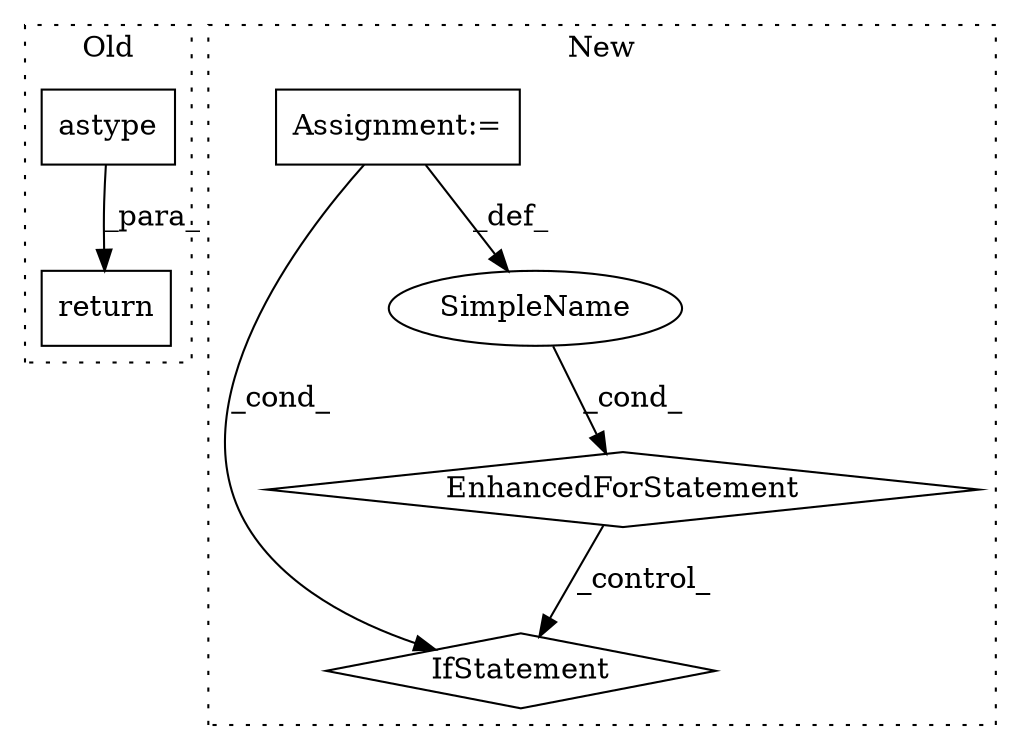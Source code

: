 digraph G {
subgraph cluster0 {
1 [label="astype" a="32" s="5779,5795" l="7,1" shape="box"];
6 [label="return" a="41" s="5808" l="7" shape="box"];
label = "Old";
style="dotted";
}
subgraph cluster1 {
2 [label="EnhancedForStatement" a="70" s="9218,9291" l="53,2" shape="diamond"];
3 [label="Assignment:=" a="7" s="9117" l="1" shape="box"];
4 [label="IfStatement" a="25" s="9301,9337" l="10,2" shape="diamond"];
5 [label="SimpleName" a="42" s="9275" l="7" shape="ellipse"];
label = "New";
style="dotted";
}
1 -> 6 [label="_para_"];
2 -> 4 [label="_control_"];
3 -> 4 [label="_cond_"];
3 -> 5 [label="_def_"];
5 -> 2 [label="_cond_"];
}